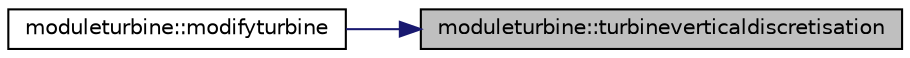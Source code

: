 digraph "moduleturbine::turbineverticaldiscretisation"
{
 // LATEX_PDF_SIZE
  edge [fontname="Helvetica",fontsize="10",labelfontname="Helvetica",labelfontsize="10"];
  node [fontname="Helvetica",fontsize="10",shape=record];
  rankdir="RL";
  Node1 [label="moduleturbine::turbineverticaldiscretisation",height=0.2,width=0.4,color="black", fillcolor="grey75", style="filled", fontcolor="black",tooltip=" "];
  Node1 -> Node2 [dir="back",color="midnightblue",fontsize="10",style="solid",fontname="Helvetica"];
  Node2 [label="moduleturbine::modifyturbine",height=0.2,width=0.4,color="black", fillcolor="white", style="filled",URL="$namespacemoduleturbine.html#a91250e475b9a5222abdd834b760515c6",tooltip=" "];
}
